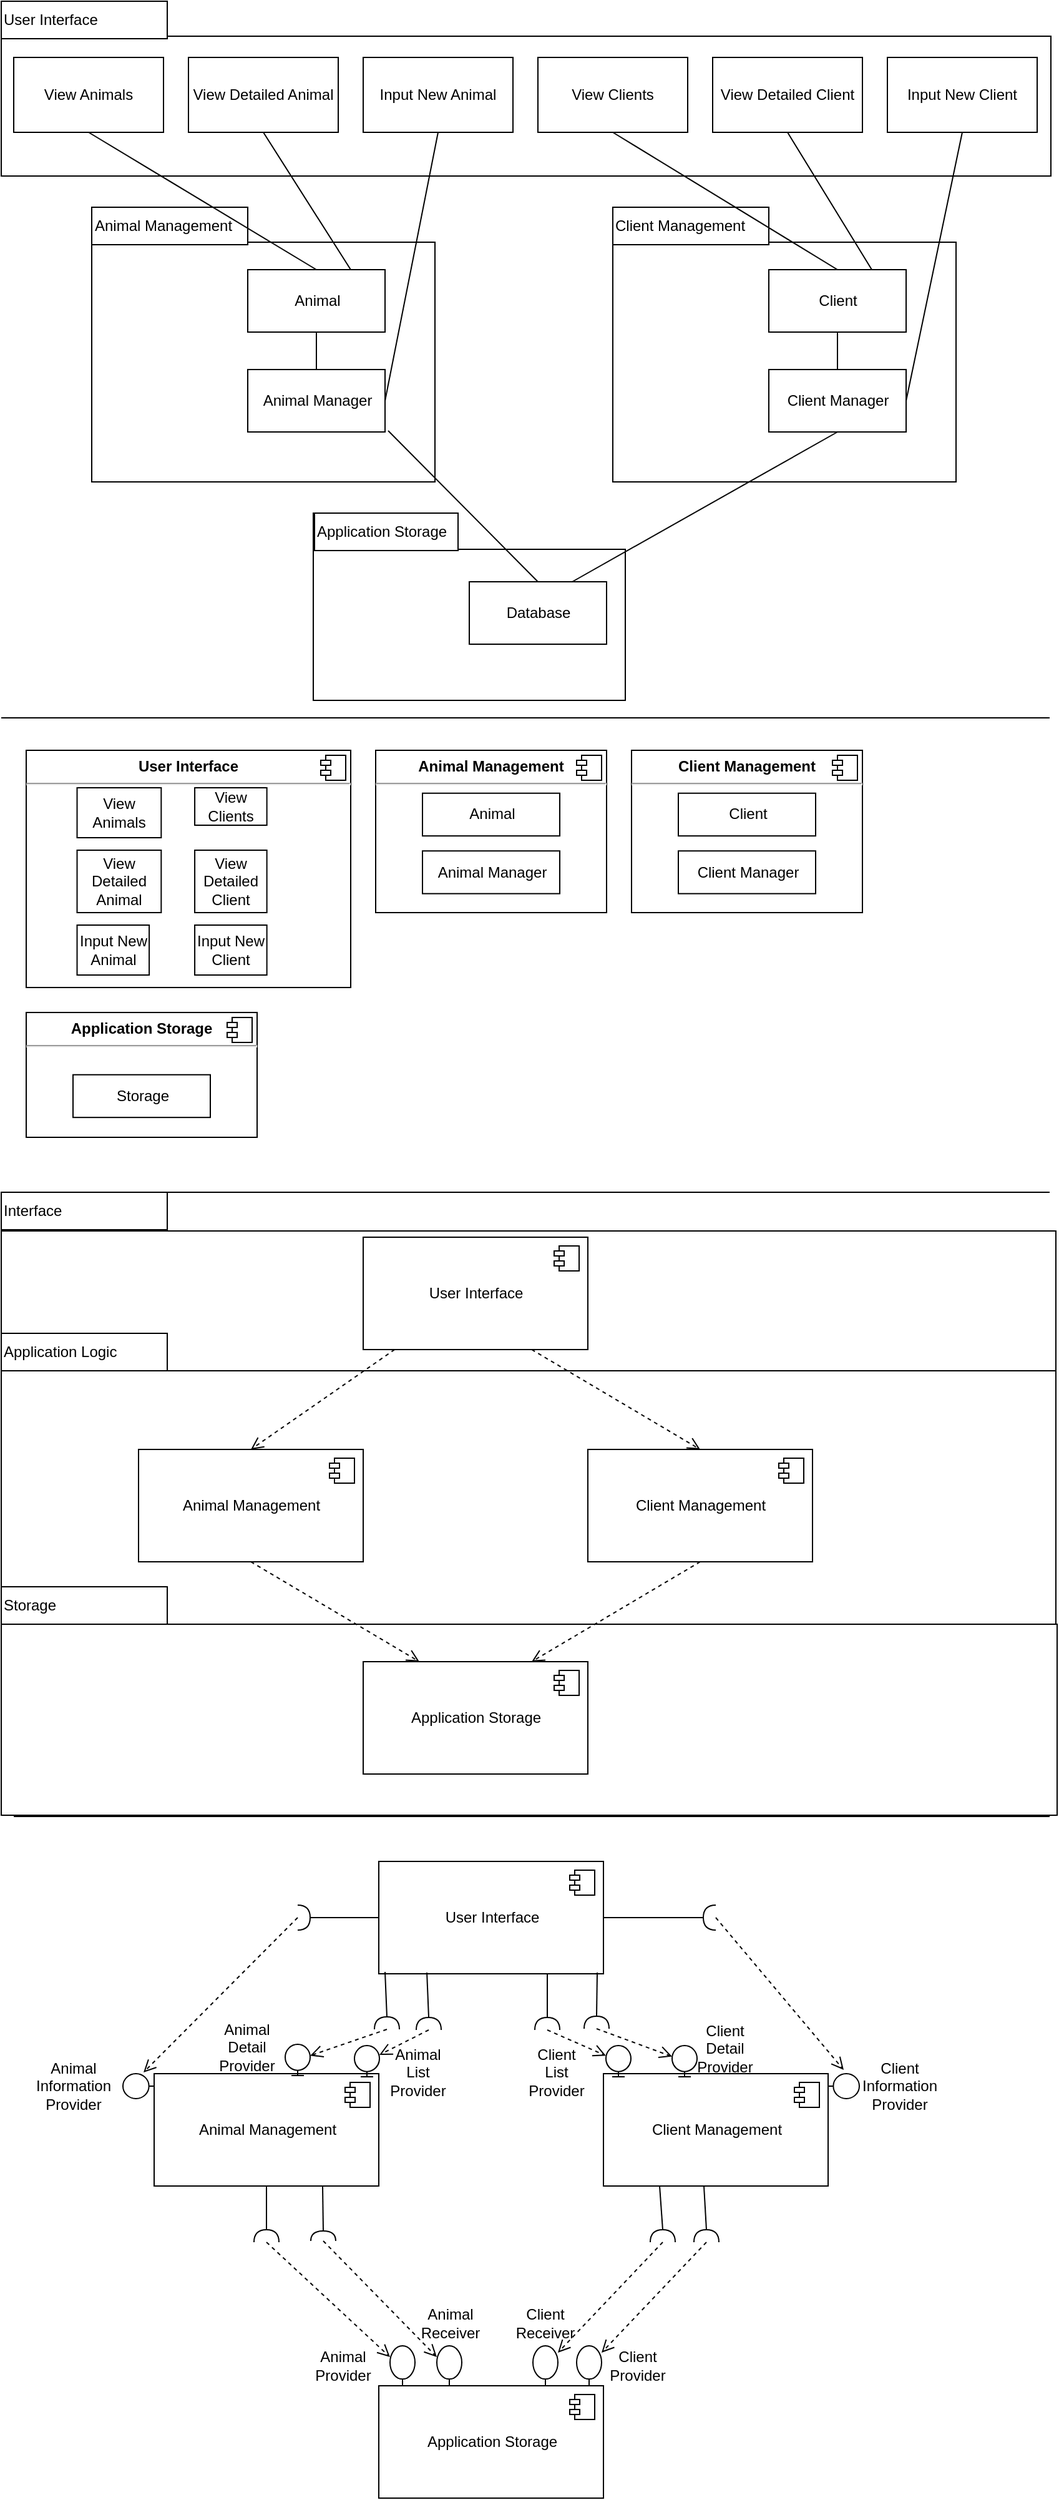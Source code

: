 <mxfile version="10.5.1" type="device"><diagram id="QTHQJ1G6XnDNxWV0pqQk" name="Page-1"><mxGraphModel dx="1394" dy="715" grid="1" gridSize="10" guides="1" tooltips="1" connect="1" arrows="1" fold="1" page="1" pageScale="1" pageWidth="850" pageHeight="1100" math="0" shadow="0"><root><mxCell id="0"/><mxCell id="1" parent="0"/><mxCell id="Rr_3MtnSStol-EzieoWa-6" value="" style="rounded=0;whiteSpace=wrap;html=1;" vertex="1" parent="1"><mxGeometry y="1300" width="846" height="153" as="geometry"/></mxCell><mxCell id="Rr_3MtnSStol-EzieoWa-5" value="" style="rounded=0;whiteSpace=wrap;html=1;" vertex="1" parent="1"><mxGeometry y="1097" width="845" height="203" as="geometry"/></mxCell><mxCell id="Rr_3MtnSStol-EzieoWa-1" value="" style="shape=folder;fontStyle=1;spacingTop=10;tabWidth=125;tabHeight=28;tabPosition=left;html=1;align=left;" vertex="1" parent="1"><mxGeometry y="957" width="845" height="140" as="geometry"/></mxCell><mxCell id="zeZt5y0yky9lsZSKO6K5-186" value="return" style="html=1;verticalAlign=bottom;endArrow=open;dashed=1;endSize=8;exitX=0;exitY=0.5;exitDx=0;exitDy=0;exitPerimeter=0;entryX=0.5;entryY=-0.15;entryDx=0;entryDy=0;entryPerimeter=0;" parent="1" source="zeZt5y0yky9lsZSKO6K5-178" target="zeZt5y0yky9lsZSKO6K5-181" edge="1"><mxGeometry x="0.689" y="-112" relative="1" as="geometry"><mxPoint x="258" y="1545" as="sourcePoint"/><mxPoint x="124" y="1679" as="targetPoint"/><mxPoint as="offset"/></mxGeometry></mxCell><mxCell id="zeZt5y0yky9lsZSKO6K5-185" value="return" style="html=1;verticalAlign=bottom;endArrow=open;dashed=1;endSize=8;exitX=0;exitY=0.5;exitDx=0;exitDy=0;exitPerimeter=0;entryX=0.34;entryY=1.05;entryDx=0;entryDy=0;entryPerimeter=0;" parent="1" source="zeZt5y0yky9lsZSKO6K5-182" target="zeZt5y0yky9lsZSKO6K5-184" edge="1"><mxGeometry x="1" y="69" relative="1" as="geometry"><mxPoint x="353" y="1635" as="sourcePoint"/><mxPoint x="290.5" y="1656.552" as="targetPoint"/><mxPoint x="-2" y="2" as="offset"/></mxGeometry></mxCell><mxCell id="zeZt5y0yky9lsZSKO6K5-165" value="return" style="html=1;verticalAlign=bottom;endArrow=open;dashed=1;endSize=8;exitX=0;exitY=0.5;exitDx=0;exitDy=0;exitPerimeter=0;" parent="1" source="zeZt5y0yky9lsZSKO6K5-166" target="zeZt5y0yky9lsZSKO6K5-167" edge="1"><mxGeometry x="1" y="67" relative="1" as="geometry"><mxPoint x="355.38" y="1505.5" as="sourcePoint"/><mxPoint x="240.5" y="1585.5" as="targetPoint"/><mxPoint x="-37" y="-3" as="offset"/></mxGeometry></mxCell><mxCell id="zeZt5y0yky9lsZSKO6K5-161" value="return" style="html=1;verticalAlign=bottom;endArrow=open;dashed=1;endSize=8;exitX=0;exitY=0.5;exitDx=0;exitDy=0;exitPerimeter=0;" parent="1" source="zeZt5y0yky9lsZSKO6K5-162" target="zeZt5y0yky9lsZSKO6K5-164" edge="1"><mxGeometry x="-1" y="96" relative="1" as="geometry"><mxPoint x="570.88" y="1505" as="sourcePoint"/><mxPoint x="456" y="1585" as="targetPoint"/><mxPoint x="-66" y="10" as="offset"/></mxGeometry></mxCell><mxCell id="zeZt5y0yky9lsZSKO6K5-157" value="return" style="html=1;verticalAlign=bottom;endArrow=open;dashed=1;endSize=8;exitX=0;exitY=0.5;exitDx=0;exitDy=0;exitPerimeter=0;" parent="1" source="zeZt5y0yky9lsZSKO6K5-158" target="zeZt5y0yky9lsZSKO6K5-160" edge="1"><mxGeometry x="1" y="70" relative="1" as="geometry"><mxPoint x="487.38" y="1760" as="sourcePoint"/><mxPoint x="372.5" y="1840" as="targetPoint"/><mxPoint x="-87" y="-4" as="offset"/></mxGeometry></mxCell><mxCell id="zeZt5y0yky9lsZSKO6K5-151" value="return" style="html=1;verticalAlign=bottom;endArrow=open;dashed=1;endSize=8;entryX=0.719;entryY=0;entryDx=0;entryDy=0;entryPerimeter=0;exitX=0;exitY=0.5;exitDx=0;exitDy=0;exitPerimeter=0;" parent="1" source="zeZt5y0yky9lsZSKO6K5-154" target="zeZt5y0yky9lsZSKO6K5-152" edge="1"><mxGeometry x="1" y="-87" relative="1" as="geometry"><mxPoint x="300" y="1810" as="sourcePoint"/><mxPoint x="233" y="1680" as="targetPoint"/><mxPoint x="111" y="-8" as="offset"/></mxGeometry></mxCell><mxCell id="zeZt5y0yky9lsZSKO6K5-144" value="return" style="html=1;verticalAlign=bottom;endArrow=open;dashed=1;endSize=8;exitX=0;exitY=0.5;exitDx=0;exitDy=0;exitPerimeter=0;" parent="1" source="zeZt5y0yky9lsZSKO6K5-145" target="zeZt5y0yky9lsZSKO6K5-146" edge="1"><mxGeometry x="1" y="70" relative="1" as="geometry"><mxPoint x="388.88" y="1506" as="sourcePoint"/><mxPoint x="274" y="1586" as="targetPoint"/><mxPoint x="-87" y="-4" as="offset"/></mxGeometry></mxCell><mxCell id="zeZt5y0yky9lsZSKO6K5-140" value="return" style="html=1;verticalAlign=bottom;endArrow=open;dashed=1;endSize=8;exitX=0;exitY=0.5;exitDx=0;exitDy=0;exitPerimeter=0;" parent="1" source="zeZt5y0yky9lsZSKO6K5-141" target="zeZt5y0yky9lsZSKO6K5-143" edge="1"><mxGeometry x="-1" y="66" relative="1" as="geometry"><mxPoint x="531.38" y="1506" as="sourcePoint"/><mxPoint x="416.5" y="1586" as="targetPoint"/><mxPoint x="-1" as="offset"/></mxGeometry></mxCell><mxCell id="zeZt5y0yky9lsZSKO6K5-141" value="" style="shape=requiredInterface;html=1;verticalLabelPosition=bottom;align=center;rotation=-90;" parent="1" vertex="1"><mxGeometry x="432.5" y="1610" width="10" height="20" as="geometry"/></mxCell><mxCell id="zeZt5y0yky9lsZSKO6K5-135" value="return" style="html=1;verticalAlign=bottom;endArrow=open;dashed=1;endSize=8;entryX=0.719;entryY=0;entryDx=0;entryDy=0;entryPerimeter=0;exitX=0;exitY=0.5;exitDx=0;exitDy=0;exitPerimeter=0;" parent="1" source="zeZt5y0yky9lsZSKO6K5-126" target="zeZt5y0yky9lsZSKO6K5-123" edge="1"><mxGeometry x="1" y="-87" relative="1" as="geometry"><mxPoint x="337.88" y="1590" as="sourcePoint"/><mxPoint x="223" y="1670" as="targetPoint"/><mxPoint x="111" y="-8" as="offset"/></mxGeometry></mxCell><mxCell id="zeZt5y0yky9lsZSKO6K5-134" value="return" style="html=1;verticalAlign=bottom;endArrow=open;dashed=1;endSize=8;exitX=0;exitY=0.5;exitDx=0;exitDy=0;exitPerimeter=0;" parent="1" source="zeZt5y0yky9lsZSKO6K5-129" target="zeZt5y0yky9lsZSKO6K5-133" edge="1"><mxGeometry x="1" y="70" relative="1" as="geometry"><mxPoint x="452.38" y="1760" as="sourcePoint"/><mxPoint x="337.5" y="1840" as="targetPoint"/><mxPoint x="-87" y="-4" as="offset"/></mxGeometry></mxCell><mxCell id="zeZt5y0yky9lsZSKO6K5-106" value="return" style="html=1;verticalAlign=bottom;endArrow=open;dashed=1;endSize=8;entryX=0.75;entryY=0;entryDx=0;entryDy=0;exitX=0.5;exitY=1;exitDx=0;exitDy=0;" parent="1" source="zeZt5y0yky9lsZSKO6K5-96" target="zeZt5y0yky9lsZSKO6K5-100" edge="1"><mxGeometry x="1" y="-67" relative="1" as="geometry"><mxPoint x="325.2" y="1090" as="sourcePoint"/><mxPoint x="210" y="1170" as="targetPoint"/><mxPoint x="-22" y="85" as="offset"/></mxGeometry></mxCell><mxCell id="zeZt5y0yky9lsZSKO6K5-107" value="return" style="html=1;verticalAlign=bottom;endArrow=open;dashed=1;endSize=8;entryX=0.25;entryY=0;entryDx=0;entryDy=0;exitX=0.5;exitY=1;exitDx=0;exitDy=0;" parent="1" source="zeZt5y0yky9lsZSKO6K5-98" target="zeZt5y0yky9lsZSKO6K5-100" edge="1"><mxGeometry x="1" y="-60" relative="1" as="geometry"><mxPoint x="335.2" y="1100" as="sourcePoint"/><mxPoint x="220" y="1180" as="targetPoint"/><mxPoint x="33" y="10" as="offset"/></mxGeometry></mxCell><mxCell id="zeZt5y0yky9lsZSKO6K5-105" value="return" style="html=1;verticalAlign=bottom;endArrow=open;dashed=1;endSize=8;entryX=0.5;entryY=0;entryDx=0;entryDy=0;exitX=0.75;exitY=1;exitDx=0;exitDy=0;" parent="1" source="zeZt5y0yky9lsZSKO6K5-94" target="zeZt5y0yky9lsZSKO6K5-96" edge="1"><mxGeometry x="1" y="-61" relative="1" as="geometry"><mxPoint x="325.2" y="1090" as="sourcePoint"/><mxPoint x="210" y="1170" as="targetPoint"/><mxPoint x="76" y="5" as="offset"/></mxGeometry></mxCell><mxCell id="zeZt5y0yky9lsZSKO6K5-104" value="return" style="html=1;verticalAlign=bottom;endArrow=open;dashed=1;endSize=8;entryX=0.5;entryY=0;entryDx=0;entryDy=0;" parent="1" source="zeZt5y0yky9lsZSKO6K5-94" target="zeZt5y0yky9lsZSKO6K5-98" edge="1"><mxGeometry x="1" y="-67" relative="1" as="geometry"><mxPoint x="90" y="1450" as="sourcePoint"/><mxPoint x="10" y="1450" as="targetPoint"/><mxPoint x="-22" y="85" as="offset"/></mxGeometry></mxCell><mxCell id="zeZt5y0yky9lsZSKO6K5-37" value="" style="shape=folder;fontStyle=1;spacingTop=10;tabWidth=125;tabHeight=28;tabPosition=left;html=1;align=left;" parent="1" vertex="1"><mxGeometry width="841" height="140" as="geometry"/></mxCell><mxCell id="zeZt5y0yky9lsZSKO6K5-38" value="User Interface" style="html=1;align=left;" parent="1" vertex="1"><mxGeometry width="133" height="30" as="geometry"/></mxCell><mxCell id="zeZt5y0yky9lsZSKO6K5-27" value="" style="shape=folder;fontStyle=1;spacingTop=10;tabWidth=125;tabHeight=28;tabPosition=left;html=1;align=left;" parent="1" vertex="1"><mxGeometry x="490" y="165" width="275" height="220" as="geometry"/></mxCell><mxCell id="zeZt5y0yky9lsZSKO6K5-28" value="Client Management" style="html=1;align=left;" parent="1" vertex="1"><mxGeometry x="490" y="165" width="125" height="30" as="geometry"/></mxCell><mxCell id="zeZt5y0yky9lsZSKO6K5-23" value="" style="shape=folder;fontStyle=1;spacingTop=10;tabWidth=125;tabHeight=28;tabPosition=left;html=1;align=left;" parent="1" vertex="1"><mxGeometry x="72.5" y="165" width="275" height="220" as="geometry"/></mxCell><mxCell id="zeZt5y0yky9lsZSKO6K5-1" value="View Animals" style="rounded=0;whiteSpace=wrap;html=1;" parent="1" vertex="1"><mxGeometry x="10" y="45" width="120" height="60" as="geometry"/></mxCell><mxCell id="zeZt5y0yky9lsZSKO6K5-2" value="View Detailed Animal" style="rounded=0;whiteSpace=wrap;html=1;" parent="1" vertex="1"><mxGeometry x="150" y="45" width="120" height="60" as="geometry"/></mxCell><mxCell id="zeZt5y0yky9lsZSKO6K5-3" value="Input New Animal" style="rounded=0;whiteSpace=wrap;html=1;" parent="1" vertex="1"><mxGeometry x="290" y="45" width="120" height="60" as="geometry"/></mxCell><mxCell id="zeZt5y0yky9lsZSKO6K5-4" value="View Clients" style="rounded=0;whiteSpace=wrap;html=1;" parent="1" vertex="1"><mxGeometry x="430" y="45" width="120" height="60" as="geometry"/></mxCell><mxCell id="zeZt5y0yky9lsZSKO6K5-5" value="View Detailed Client" style="rounded=0;whiteSpace=wrap;html=1;" parent="1" vertex="1"><mxGeometry x="570" y="45" width="120" height="60" as="geometry"/></mxCell><mxCell id="zeZt5y0yky9lsZSKO6K5-6" value="Input New Client" style="rounded=0;whiteSpace=wrap;html=1;" parent="1" vertex="1"><mxGeometry x="710" y="45" width="120" height="60" as="geometry"/></mxCell><mxCell id="zeZt5y0yky9lsZSKO6K5-10" value="Client" style="html=1;" parent="1" vertex="1"><mxGeometry x="615" y="215" width="110" height="50" as="geometry"/></mxCell><mxCell id="zeZt5y0yky9lsZSKO6K5-11" value="Client Manager" style="html=1;" parent="1" vertex="1"><mxGeometry x="615" y="295" width="110" height="50" as="geometry"/></mxCell><mxCell id="zeZt5y0yky9lsZSKO6K5-8" value="Animal Manager" style="html=1;" parent="1" vertex="1"><mxGeometry x="197.5" y="295" width="110" height="50" as="geometry"/></mxCell><mxCell id="zeZt5y0yky9lsZSKO6K5-9" value="Animal" style="html=1;" parent="1" vertex="1"><mxGeometry x="197.5" y="215" width="110" height="50" as="geometry"/></mxCell><mxCell id="zeZt5y0yky9lsZSKO6K5-24" value="Animal Management" style="html=1;align=left;" parent="1" vertex="1"><mxGeometry x="72.5" y="165" width="125" height="30" as="geometry"/></mxCell><mxCell id="zeZt5y0yky9lsZSKO6K5-29" value="" style="endArrow=none;html=1;entryX=0.5;entryY=1;entryDx=0;entryDy=0;exitX=0.5;exitY=0;exitDx=0;exitDy=0;" parent="1" source="zeZt5y0yky9lsZSKO6K5-9" target="zeZt5y0yky9lsZSKO6K5-1" edge="1"><mxGeometry width="50" height="50" relative="1" as="geometry"><mxPoint x="10" y="455" as="sourcePoint"/><mxPoint x="60" y="405" as="targetPoint"/></mxGeometry></mxCell><mxCell id="zeZt5y0yky9lsZSKO6K5-30" value="" style="endArrow=none;html=1;entryX=0.5;entryY=1;entryDx=0;entryDy=0;exitX=0.75;exitY=0;exitDx=0;exitDy=0;" parent="1" source="zeZt5y0yky9lsZSKO6K5-9" target="zeZt5y0yky9lsZSKO6K5-2" edge="1"><mxGeometry width="50" height="50" relative="1" as="geometry"><mxPoint x="10" y="455" as="sourcePoint"/><mxPoint x="60" y="405" as="targetPoint"/></mxGeometry></mxCell><mxCell id="zeZt5y0yky9lsZSKO6K5-31" value="" style="endArrow=none;html=1;entryX=0.5;entryY=1;entryDx=0;entryDy=0;exitX=1;exitY=0.5;exitDx=0;exitDy=0;" parent="1" source="zeZt5y0yky9lsZSKO6K5-8" target="zeZt5y0yky9lsZSKO6K5-3" edge="1"><mxGeometry width="50" height="50" relative="1" as="geometry"><mxPoint x="10" y="455" as="sourcePoint"/><mxPoint x="60" y="405" as="targetPoint"/></mxGeometry></mxCell><mxCell id="zeZt5y0yky9lsZSKO6K5-32" value="" style="endArrow=none;html=1;entryX=0.5;entryY=1;entryDx=0;entryDy=0;exitX=0.5;exitY=0;exitDx=0;exitDy=0;" parent="1" source="zeZt5y0yky9lsZSKO6K5-10" target="zeZt5y0yky9lsZSKO6K5-4" edge="1"><mxGeometry width="50" height="50" relative="1" as="geometry"><mxPoint x="10" y="455" as="sourcePoint"/><mxPoint x="60" y="405" as="targetPoint"/></mxGeometry></mxCell><mxCell id="zeZt5y0yky9lsZSKO6K5-33" value="" style="endArrow=none;html=1;entryX=0.5;entryY=0;entryDx=0;entryDy=0;exitX=0.5;exitY=1;exitDx=0;exitDy=0;" parent="1" source="zeZt5y0yky9lsZSKO6K5-9" target="zeZt5y0yky9lsZSKO6K5-8" edge="1"><mxGeometry width="50" height="50" relative="1" as="geometry"><mxPoint x="10" y="455" as="sourcePoint"/><mxPoint x="60" y="405" as="targetPoint"/></mxGeometry></mxCell><mxCell id="zeZt5y0yky9lsZSKO6K5-34" value="" style="endArrow=none;html=1;entryX=0.5;entryY=1;entryDx=0;entryDy=0;exitX=0.75;exitY=0;exitDx=0;exitDy=0;" parent="1" source="zeZt5y0yky9lsZSKO6K5-10" target="zeZt5y0yky9lsZSKO6K5-5" edge="1"><mxGeometry width="50" height="50" relative="1" as="geometry"><mxPoint x="10" y="455" as="sourcePoint"/><mxPoint x="60" y="405" as="targetPoint"/></mxGeometry></mxCell><mxCell id="zeZt5y0yky9lsZSKO6K5-35" value="" style="endArrow=none;html=1;entryX=0.5;entryY=1;entryDx=0;entryDy=0;exitX=1;exitY=0.5;exitDx=0;exitDy=0;" parent="1" source="zeZt5y0yky9lsZSKO6K5-11" target="zeZt5y0yky9lsZSKO6K5-6" edge="1"><mxGeometry width="50" height="50" relative="1" as="geometry"><mxPoint x="10" y="455" as="sourcePoint"/><mxPoint x="60" y="405" as="targetPoint"/></mxGeometry></mxCell><mxCell id="zeZt5y0yky9lsZSKO6K5-36" value="" style="endArrow=none;html=1;entryX=0.5;entryY=1;entryDx=0;entryDy=0;exitX=0.5;exitY=0;exitDx=0;exitDy=0;" parent="1" source="zeZt5y0yky9lsZSKO6K5-11" target="zeZt5y0yky9lsZSKO6K5-10" edge="1"><mxGeometry width="50" height="50" relative="1" as="geometry"><mxPoint x="10" y="455" as="sourcePoint"/><mxPoint x="60" y="405" as="targetPoint"/></mxGeometry></mxCell><mxCell id="zeZt5y0yky9lsZSKO6K5-39" value="" style="shape=folder;fontStyle=1;spacingTop=10;tabWidth=57;tabHeight=29;tabPosition=left;html=1;align=left;" parent="1" vertex="1"><mxGeometry x="250" y="410" width="250" height="150" as="geometry"/></mxCell><mxCell id="zeZt5y0yky9lsZSKO6K5-40" value="Application Storage" style="html=1;align=left;" parent="1" vertex="1"><mxGeometry x="251" y="410" width="115" height="30" as="geometry"/></mxCell><mxCell id="zeZt5y0yky9lsZSKO6K5-42" value="Database" style="html=1;align=center;" parent="1" vertex="1"><mxGeometry x="375" y="465" width="110" height="50" as="geometry"/></mxCell><mxCell id="zeZt5y0yky9lsZSKO6K5-43" value="" style="endArrow=none;html=1;entryX=0.5;entryY=0;entryDx=0;entryDy=0;" parent="1" target="zeZt5y0yky9lsZSKO6K5-42" edge="1"><mxGeometry width="50" height="50" relative="1" as="geometry"><mxPoint x="310" y="344" as="sourcePoint"/><mxPoint x="60" y="665" as="targetPoint"/></mxGeometry></mxCell><mxCell id="zeZt5y0yky9lsZSKO6K5-44" value="" style="endArrow=none;html=1;entryX=0.75;entryY=0;entryDx=0;entryDy=0;exitX=0.5;exitY=1;exitDx=0;exitDy=0;" parent="1" source="zeZt5y0yky9lsZSKO6K5-11" target="zeZt5y0yky9lsZSKO6K5-42" edge="1"><mxGeometry width="50" height="50" relative="1" as="geometry"><mxPoint x="10" y="785" as="sourcePoint"/><mxPoint x="60" y="735" as="targetPoint"/></mxGeometry></mxCell><mxCell id="zeZt5y0yky9lsZSKO6K5-45" value="" style="line;strokeWidth=1;fillColor=none;align=left;verticalAlign=middle;spacingTop=-1;spacingLeft=3;spacingRight=3;rotatable=0;labelPosition=right;points=[];portConstraint=eastwest;" parent="1" vertex="1"><mxGeometry y="570" width="840" height="8" as="geometry"/></mxCell><mxCell id="zeZt5y0yky9lsZSKO6K5-58" value="&lt;p style=&quot;margin: 0px ; margin-top: 6px ; text-align: center&quot;&gt;&lt;b&gt;User Interface&lt;/b&gt;&lt;/p&gt;&lt;hr&gt;&lt;p style=&quot;margin: 0px ; margin-left: 8px&quot;&gt;&lt;br&gt;&lt;/p&gt;" style="align=left;overflow=fill;html=1;" parent="1" vertex="1"><mxGeometry x="20" y="600" width="260" height="190" as="geometry"/></mxCell><mxCell id="zeZt5y0yky9lsZSKO6K5-59" value="" style="shape=component;jettyWidth=8;jettyHeight=4;" parent="zeZt5y0yky9lsZSKO6K5-58" vertex="1"><mxGeometry x="1" width="20" height="20" relative="1" as="geometry"><mxPoint x="-24" y="4" as="offset"/></mxGeometry></mxCell><mxCell id="zeZt5y0yky9lsZSKO6K5-60" value="View Animals" style="rounded=0;whiteSpace=wrap;html=1;" parent="zeZt5y0yky9lsZSKO6K5-58" vertex="1"><mxGeometry x="40.759" y="30" width="67.407" height="40" as="geometry"/></mxCell><mxCell id="zeZt5y0yky9lsZSKO6K5-61" value="View Clients" style="rounded=0;whiteSpace=wrap;html=1;" parent="zeZt5y0yky9lsZSKO6K5-58" vertex="1"><mxGeometry x="135.037" y="30" width="57.778" height="30" as="geometry"/></mxCell><mxCell id="zeZt5y0yky9lsZSKO6K5-62" value="View Detailed Animal" style="rounded=0;whiteSpace=wrap;html=1;" parent="zeZt5y0yky9lsZSKO6K5-58" vertex="1"><mxGeometry x="40.759" y="80" width="67.407" height="50" as="geometry"/></mxCell><mxCell id="zeZt5y0yky9lsZSKO6K5-63" value="View Detailed Client" style="rounded=0;whiteSpace=wrap;html=1;" parent="zeZt5y0yky9lsZSKO6K5-58" vertex="1"><mxGeometry x="135.037" y="80" width="57.778" height="50" as="geometry"/></mxCell><mxCell id="zeZt5y0yky9lsZSKO6K5-64" value="Input New Client" style="rounded=0;whiteSpace=wrap;html=1;" parent="zeZt5y0yky9lsZSKO6K5-58" vertex="1"><mxGeometry x="135.037" y="140" width="57.778" height="40" as="geometry"/></mxCell><mxCell id="zeZt5y0yky9lsZSKO6K5-65" value="Input New Animal" style="rounded=0;whiteSpace=wrap;html=1;" parent="zeZt5y0yky9lsZSKO6K5-58" vertex="1"><mxGeometry x="40.759" y="140" width="57.778" height="40" as="geometry"/></mxCell><mxCell id="zeZt5y0yky9lsZSKO6K5-74" value="&lt;p style=&quot;margin: 0px ; margin-top: 6px ; text-align: center&quot;&gt;&lt;b&gt;Animal Management&lt;/b&gt;&lt;/p&gt;&lt;hr&gt;&lt;p style=&quot;margin: 0px ; margin-left: 8px&quot;&gt;&lt;br&gt;&lt;/p&gt;" style="align=left;overflow=fill;html=1;" parent="1" vertex="1"><mxGeometry x="300" y="600" width="185" height="130" as="geometry"/></mxCell><mxCell id="zeZt5y0yky9lsZSKO6K5-75" value="" style="shape=component;jettyWidth=8;jettyHeight=4;" parent="zeZt5y0yky9lsZSKO6K5-74" vertex="1"><mxGeometry x="1" width="20" height="20" relative="1" as="geometry"><mxPoint x="-24" y="4" as="offset"/></mxGeometry></mxCell><mxCell id="zeZt5y0yky9lsZSKO6K5-82" value="Animal" style="html=1;" parent="zeZt5y0yky9lsZSKO6K5-74" vertex="1"><mxGeometry x="37.5" y="34.368" width="110" height="34.211" as="geometry"/></mxCell><mxCell id="zeZt5y0yky9lsZSKO6K5-83" value="Animal Manager" style="html=1;" parent="zeZt5y0yky9lsZSKO6K5-74" vertex="1"><mxGeometry x="37.5" y="80.605" width="110" height="34.211" as="geometry"/></mxCell><mxCell id="zeZt5y0yky9lsZSKO6K5-84" value="&lt;p style=&quot;margin: 0px ; margin-top: 6px ; text-align: center&quot;&gt;&lt;b&gt;Client Management&lt;/b&gt;&lt;/p&gt;&lt;hr&gt;&lt;p style=&quot;margin: 0px ; margin-left: 8px&quot;&gt;&lt;br&gt;&lt;/p&gt;" style="align=left;overflow=fill;html=1;" parent="1" vertex="1"><mxGeometry x="505" y="600" width="185" height="130" as="geometry"/></mxCell><mxCell id="zeZt5y0yky9lsZSKO6K5-85" value="" style="shape=component;jettyWidth=8;jettyHeight=4;" parent="zeZt5y0yky9lsZSKO6K5-84" vertex="1"><mxGeometry x="1" width="20" height="20" relative="1" as="geometry"><mxPoint x="-24" y="4" as="offset"/></mxGeometry></mxCell><mxCell id="zeZt5y0yky9lsZSKO6K5-86" value="Client" style="html=1;" parent="zeZt5y0yky9lsZSKO6K5-84" vertex="1"><mxGeometry x="37.5" y="34.368" width="110" height="34.211" as="geometry"/></mxCell><mxCell id="zeZt5y0yky9lsZSKO6K5-87" value="Client Manager" style="html=1;" parent="zeZt5y0yky9lsZSKO6K5-84" vertex="1"><mxGeometry x="37.5" y="80.605" width="110" height="34.211" as="geometry"/></mxCell><mxCell id="zeZt5y0yky9lsZSKO6K5-88" value="&lt;p style=&quot;margin: 0px ; margin-top: 6px ; text-align: center&quot;&gt;&lt;b&gt;Application Storage&lt;/b&gt;&lt;/p&gt;&lt;hr&gt;&lt;p style=&quot;margin: 0px ; margin-left: 8px&quot;&gt;&lt;br&gt;&lt;/p&gt;" style="align=left;overflow=fill;html=1;" parent="1" vertex="1"><mxGeometry x="20" y="810" width="185" height="100" as="geometry"/></mxCell><mxCell id="zeZt5y0yky9lsZSKO6K5-89" value="" style="shape=component;jettyWidth=8;jettyHeight=4;" parent="zeZt5y0yky9lsZSKO6K5-88" vertex="1"><mxGeometry x="1" width="20" height="20" relative="1" as="geometry"><mxPoint x="-24" y="4" as="offset"/></mxGeometry></mxCell><mxCell id="zeZt5y0yky9lsZSKO6K5-90" value="Storage" style="html=1;" parent="zeZt5y0yky9lsZSKO6K5-88" vertex="1"><mxGeometry x="37.5" y="49.868" width="110" height="34.211" as="geometry"/></mxCell><mxCell id="zeZt5y0yky9lsZSKO6K5-92" value="" style="line;strokeWidth=1;fillColor=none;align=left;verticalAlign=middle;spacingTop=-1;spacingLeft=3;spacingRight=3;rotatable=0;labelPosition=right;points=[];portConstraint=eastwest;" parent="1" vertex="1"><mxGeometry y="950" width="840" height="8" as="geometry"/></mxCell><mxCell id="zeZt5y0yky9lsZSKO6K5-96" value="Client Management&lt;br&gt;" style="html=1;align=center;" parent="1" vertex="1"><mxGeometry x="470" y="1160" width="180" height="90" as="geometry"/></mxCell><mxCell id="zeZt5y0yky9lsZSKO6K5-97" value="" style="shape=component;jettyWidth=8;jettyHeight=4;" parent="zeZt5y0yky9lsZSKO6K5-96" vertex="1"><mxGeometry x="1" width="20" height="20" relative="1" as="geometry"><mxPoint x="-27" y="7" as="offset"/></mxGeometry></mxCell><mxCell id="zeZt5y0yky9lsZSKO6K5-98" value="Animal Management&lt;br&gt;" style="html=1;align=center;" parent="1" vertex="1"><mxGeometry x="110" y="1160" width="180" height="90" as="geometry"/></mxCell><mxCell id="zeZt5y0yky9lsZSKO6K5-99" value="" style="shape=component;jettyWidth=8;jettyHeight=4;" parent="zeZt5y0yky9lsZSKO6K5-98" vertex="1"><mxGeometry x="1" width="20" height="20" relative="1" as="geometry"><mxPoint x="-27" y="7" as="offset"/></mxGeometry></mxCell><mxCell id="zeZt5y0yky9lsZSKO6K5-100" value="Application Storage" style="html=1;align=center;" parent="1" vertex="1"><mxGeometry x="290" y="1330" width="180" height="90" as="geometry"/></mxCell><mxCell id="zeZt5y0yky9lsZSKO6K5-101" value="" style="shape=component;jettyWidth=8;jettyHeight=4;" parent="zeZt5y0yky9lsZSKO6K5-100" vertex="1"><mxGeometry x="1" width="20" height="20" relative="1" as="geometry"><mxPoint x="-27" y="7" as="offset"/></mxGeometry></mxCell><mxCell id="zeZt5y0yky9lsZSKO6K5-108" value="" style="line;strokeWidth=1;fillColor=none;align=left;verticalAlign=middle;spacingTop=-1;spacingLeft=3;spacingRight=3;rotatable=0;labelPosition=right;points=[];portConstraint=eastwest;" parent="1" vertex="1"><mxGeometry x="10" y="1450" width="830" height="8" as="geometry"/></mxCell><mxCell id="zeZt5y0yky9lsZSKO6K5-113" value="User Interface" style="html=1;align=center;" parent="1" vertex="1"><mxGeometry x="302.5" y="1490" width="180" height="90" as="geometry"/></mxCell><mxCell id="zeZt5y0yky9lsZSKO6K5-114" value="" style="shape=component;jettyWidth=8;jettyHeight=4;" parent="zeZt5y0yky9lsZSKO6K5-113" vertex="1"><mxGeometry x="1" width="20" height="20" relative="1" as="geometry"><mxPoint x="-27" y="7" as="offset"/></mxGeometry></mxCell><mxCell id="zeZt5y0yky9lsZSKO6K5-115" value="Client Management&lt;br&gt;" style="html=1;align=center;" parent="1" vertex="1"><mxGeometry x="482.5" y="1660" width="180" height="90" as="geometry"/></mxCell><mxCell id="zeZt5y0yky9lsZSKO6K5-116" value="" style="shape=component;jettyWidth=8;jettyHeight=4;" parent="zeZt5y0yky9lsZSKO6K5-115" vertex="1"><mxGeometry x="1" width="20" height="20" relative="1" as="geometry"><mxPoint x="-27" y="7" as="offset"/></mxGeometry></mxCell><mxCell id="zeZt5y0yky9lsZSKO6K5-117" value="Animal Management&lt;br&gt;" style="html=1;align=center;" parent="1" vertex="1"><mxGeometry x="122.5" y="1660" width="180" height="90" as="geometry"/></mxCell><mxCell id="zeZt5y0yky9lsZSKO6K5-118" value="" style="shape=component;jettyWidth=8;jettyHeight=4;" parent="zeZt5y0yky9lsZSKO6K5-117" vertex="1"><mxGeometry x="1" width="20" height="20" relative="1" as="geometry"><mxPoint x="-27" y="7" as="offset"/></mxGeometry></mxCell><mxCell id="zeZt5y0yky9lsZSKO6K5-119" value="Application Storage" style="html=1;align=center;" parent="1" vertex="1"><mxGeometry x="302.5" y="1910" width="180" height="90" as="geometry"/></mxCell><mxCell id="zeZt5y0yky9lsZSKO6K5-120" value="" style="shape=component;jettyWidth=8;jettyHeight=4;" parent="zeZt5y0yky9lsZSKO6K5-119" vertex="1"><mxGeometry x="1" width="20" height="20" relative="1" as="geometry"><mxPoint x="-27" y="7" as="offset"/></mxGeometry></mxCell><mxCell id="zeZt5y0yky9lsZSKO6K5-123" value="" style="shape=umlBoundary;whiteSpace=wrap;html=1;align=center;rotation=-90;" parent="1" vertex="1"><mxGeometry x="305.5" y="1884" width="32" height="20" as="geometry"/></mxCell><mxCell id="zeZt5y0yky9lsZSKO6K5-126" value="" style="shape=requiredInterface;html=1;verticalLabelPosition=bottom;align=center;rotation=-90;" parent="1" vertex="1"><mxGeometry x="207.5" y="1780" width="10" height="20" as="geometry"/></mxCell><mxCell id="zeZt5y0yky9lsZSKO6K5-127" value="" style="endArrow=none;html=1;exitX=0.5;exitY=1;exitDx=0;exitDy=0;entryX=1;entryY=0.5;entryDx=0;entryDy=0;entryPerimeter=0;" parent="1" source="zeZt5y0yky9lsZSKO6K5-117" target="zeZt5y0yky9lsZSKO6K5-126" edge="1"><mxGeometry width="50" height="50" relative="1" as="geometry"><mxPoint x="10" y="2070" as="sourcePoint"/><mxPoint x="208" y="1790" as="targetPoint"/></mxGeometry></mxCell><mxCell id="zeZt5y0yky9lsZSKO6K5-129" value="" style="shape=requiredInterface;html=1;verticalLabelPosition=bottom;align=center;rotation=-90;" parent="1" vertex="1"><mxGeometry x="525" y="1780" width="10" height="20" as="geometry"/></mxCell><mxCell id="zeZt5y0yky9lsZSKO6K5-130" value="" style="endArrow=none;html=1;exitX=0.25;exitY=1;exitDx=0;exitDy=0;entryX=1;entryY=0.5;entryDx=0;entryDy=0;entryPerimeter=0;" parent="1" source="zeZt5y0yky9lsZSKO6K5-115" target="zeZt5y0yky9lsZSKO6K5-129" edge="1"><mxGeometry width="50" height="50" relative="1" as="geometry"><mxPoint x="223" y="1760" as="sourcePoint"/><mxPoint x="580" y="1780" as="targetPoint"/></mxGeometry></mxCell><mxCell id="zeZt5y0yky9lsZSKO6K5-133" value="" style="shape=umlBoundary;whiteSpace=wrap;html=1;align=center;rotation=-90;" parent="1" vertex="1"><mxGeometry x="420" y="1884" width="32" height="20" as="geometry"/></mxCell><mxCell id="zeZt5y0yky9lsZSKO6K5-142" value="" style="endArrow=none;html=1;exitX=0.75;exitY=1;exitDx=0;exitDy=0;entryX=1;entryY=0.5;entryDx=0;entryDy=0;entryPerimeter=0;" parent="1" source="zeZt5y0yky9lsZSKO6K5-113" target="zeZt5y0yky9lsZSKO6K5-141" edge="1"><mxGeometry width="50" height="50" relative="1" as="geometry"><mxPoint x="652" y="1496" as="sourcePoint"/><mxPoint x="659" y="1526" as="targetPoint"/></mxGeometry></mxCell><mxCell id="zeZt5y0yky9lsZSKO6K5-143" value="" style="shape=umlBoundary;whiteSpace=wrap;html=1;align=center;rotation=-90;" parent="1" vertex="1"><mxGeometry x="482" y="1640" width="25" height="20" as="geometry"/></mxCell><mxCell id="zeZt5y0yky9lsZSKO6K5-145" value="" style="shape=requiredInterface;html=1;verticalLabelPosition=bottom;align=center;rotation=-90;" parent="1" vertex="1"><mxGeometry x="337.5" y="1610" width="10" height="20" as="geometry"/></mxCell><mxCell id="zeZt5y0yky9lsZSKO6K5-146" value="" style="shape=umlBoundary;whiteSpace=wrap;html=1;align=center;rotation=-90;" parent="1" vertex="1"><mxGeometry x="280.5" y="1640" width="25" height="20" as="geometry"/></mxCell><mxCell id="zeZt5y0yky9lsZSKO6K5-147" value="" style="endArrow=none;html=1;exitX=0.214;exitY=0.989;exitDx=0;exitDy=0;entryX=1;entryY=0.5;entryDx=0;entryDy=0;entryPerimeter=0;exitPerimeter=0;" parent="1" source="zeZt5y0yky9lsZSKO6K5-113" target="zeZt5y0yky9lsZSKO6K5-145" edge="1"><mxGeometry width="50" height="50" relative="1" as="geometry"><mxPoint x="295.5" y="1580" as="sourcePoint"/><mxPoint x="516.5" y="1526" as="targetPoint"/></mxGeometry></mxCell><mxCell id="zeZt5y0yky9lsZSKO6K5-152" value="" style="shape=umlBoundary;whiteSpace=wrap;html=1;align=center;rotation=-90;" parent="1" vertex="1"><mxGeometry x="343" y="1884" width="32" height="20" as="geometry"/></mxCell><mxCell id="zeZt5y0yky9lsZSKO6K5-153" value="" style="endArrow=none;html=1;exitX=0.75;exitY=1;exitDx=0;exitDy=0;entryX=1;entryY=0.5;entryDx=0;entryDy=0;entryPerimeter=0;" parent="1" source="zeZt5y0yky9lsZSKO6K5-117" target="zeZt5y0yky9lsZSKO6K5-154" edge="1"><mxGeometry width="50" height="50" relative="1" as="geometry"><mxPoint x="223" y="1760" as="sourcePoint"/><mxPoint x="258" y="1780" as="targetPoint"/></mxGeometry></mxCell><mxCell id="zeZt5y0yky9lsZSKO6K5-154" value="" style="shape=requiredInterface;html=1;verticalLabelPosition=bottom;align=center;rotation=-90;" parent="1" vertex="1"><mxGeometry x="254" y="1780" width="8" height="20" as="geometry"/></mxCell><mxCell id="zeZt5y0yky9lsZSKO6K5-158" value="" style="shape=requiredInterface;html=1;verticalLabelPosition=bottom;align=center;rotation=-90;" parent="1" vertex="1"><mxGeometry x="560" y="1780" width="10" height="20" as="geometry"/></mxCell><mxCell id="zeZt5y0yky9lsZSKO6K5-159" value="" style="endArrow=none;html=1;exitX=0.25;exitY=1;exitDx=0;exitDy=0;entryX=1;entryY=0.5;entryDx=0;entryDy=0;entryPerimeter=0;" parent="1" target="zeZt5y0yky9lsZSKO6K5-158" edge="1"><mxGeometry width="50" height="50" relative="1" as="geometry"><mxPoint x="563" y="1750" as="sourcePoint"/><mxPoint x="615" y="1780" as="targetPoint"/></mxGeometry></mxCell><mxCell id="zeZt5y0yky9lsZSKO6K5-160" value="" style="shape=umlBoundary;whiteSpace=wrap;html=1;align=center;rotation=-90;" parent="1" vertex="1"><mxGeometry x="455" y="1884" width="32" height="20" as="geometry"/></mxCell><mxCell id="zeZt5y0yky9lsZSKO6K5-162" value="" style="shape=requiredInterface;html=1;verticalLabelPosition=bottom;align=center;rotation=-90;" parent="1" vertex="1"><mxGeometry x="472" y="1609" width="10" height="20" as="geometry"/></mxCell><mxCell id="zeZt5y0yky9lsZSKO6K5-163" value="" style="endArrow=none;html=1;exitX=0.75;exitY=1;exitDx=0;exitDy=0;entryX=1;entryY=0.5;entryDx=0;entryDy=0;entryPerimeter=0;" parent="1" target="zeZt5y0yky9lsZSKO6K5-162" edge="1"><mxGeometry width="50" height="50" relative="1" as="geometry"><mxPoint x="477.5" y="1579" as="sourcePoint"/><mxPoint x="698.5" y="1525" as="targetPoint"/></mxGeometry></mxCell><mxCell id="zeZt5y0yky9lsZSKO6K5-164" value="" style="shape=umlBoundary;whiteSpace=wrap;html=1;align=center;rotation=-90;" parent="1" vertex="1"><mxGeometry x="535" y="1640" width="25" height="20" as="geometry"/></mxCell><mxCell id="zeZt5y0yky9lsZSKO6K5-166" value="" style="shape=requiredInterface;html=1;verticalLabelPosition=bottom;align=center;rotation=-90;" parent="1" vertex="1"><mxGeometry x="304" y="1609.5" width="10" height="20" as="geometry"/></mxCell><mxCell id="zeZt5y0yky9lsZSKO6K5-167" value="" style="shape=umlBoundary;whiteSpace=wrap;html=1;align=center;rotation=-90;" parent="1" vertex="1"><mxGeometry x="225" y="1639" width="25" height="20" as="geometry"/></mxCell><mxCell id="zeZt5y0yky9lsZSKO6K5-168" value="" style="endArrow=none;html=1;exitX=0.214;exitY=0.989;exitDx=0;exitDy=0;entryX=1;entryY=0.5;entryDx=0;entryDy=0;entryPerimeter=0;exitPerimeter=0;" parent="1" target="zeZt5y0yky9lsZSKO6K5-166" edge="1"><mxGeometry width="50" height="50" relative="1" as="geometry"><mxPoint x="307.5" y="1578.5" as="sourcePoint"/><mxPoint x="483" y="1525.5" as="targetPoint"/></mxGeometry></mxCell><mxCell id="zeZt5y0yky9lsZSKO6K5-169" value="Client Detail Provider" style="text;html=1;strokeColor=none;fillColor=none;align=center;verticalAlign=middle;whiteSpace=wrap;rounded=0;" parent="1" vertex="1"><mxGeometry x="560" y="1630" width="40" height="20" as="geometry"/></mxCell><mxCell id="zeZt5y0yky9lsZSKO6K5-170" value="Animal Provider" style="text;html=1;strokeColor=none;fillColor=none;align=center;verticalAlign=middle;whiteSpace=wrap;rounded=0;" parent="1" vertex="1"><mxGeometry x="254" y="1884" width="40" height="20" as="geometry"/></mxCell><mxCell id="zeZt5y0yky9lsZSKO6K5-171" value="Animal Receiver" style="text;html=1;strokeColor=none;fillColor=none;align=center;verticalAlign=middle;whiteSpace=wrap;rounded=0;" parent="1" vertex="1"><mxGeometry x="340" y="1850" width="40" height="20" as="geometry"/></mxCell><mxCell id="zeZt5y0yky9lsZSKO6K5-172" value="Client Provider" style="text;html=1;strokeColor=none;fillColor=none;align=center;verticalAlign=middle;whiteSpace=wrap;rounded=0;" parent="1" vertex="1"><mxGeometry x="490" y="1884" width="40" height="20" as="geometry"/></mxCell><mxCell id="zeZt5y0yky9lsZSKO6K5-173" value="Client Receiver" style="text;html=1;strokeColor=none;fillColor=none;align=center;verticalAlign=middle;whiteSpace=wrap;rounded=0;" parent="1" vertex="1"><mxGeometry x="416" y="1850" width="40" height="20" as="geometry"/></mxCell><mxCell id="zeZt5y0yky9lsZSKO6K5-174" value="Animal List Provider" style="text;html=1;strokeColor=none;fillColor=none;align=center;verticalAlign=middle;whiteSpace=wrap;rounded=0;" parent="1" vertex="1"><mxGeometry x="314" y="1649" width="40" height="20" as="geometry"/></mxCell><mxCell id="zeZt5y0yky9lsZSKO6K5-175" value="Client List Provider" style="text;html=1;strokeColor=none;fillColor=none;align=center;verticalAlign=middle;whiteSpace=wrap;rounded=0;" parent="1" vertex="1"><mxGeometry x="425" y="1649" width="40" height="20" as="geometry"/></mxCell><mxCell id="zeZt5y0yky9lsZSKO6K5-176" value="Animal Detail Provider" style="text;html=1;strokeColor=none;fillColor=none;align=center;verticalAlign=middle;whiteSpace=wrap;rounded=0;" parent="1" vertex="1"><mxGeometry x="177" y="1629" width="40" height="20" as="geometry"/></mxCell><mxCell id="zeZt5y0yky9lsZSKO6K5-178" value="" style="shape=requiredInterface;html=1;verticalLabelPosition=bottom;align=center;rotation=-180;" parent="1" vertex="1"><mxGeometry x="562.5" y="1525" width="10" height="20" as="geometry"/></mxCell><mxCell id="zeZt5y0yky9lsZSKO6K5-179" value="" style="endArrow=none;html=1;entryX=1;entryY=0.5;entryDx=0;entryDy=0;exitX=1;exitY=0.5;exitDx=0;exitDy=0;exitPerimeter=0;" parent="1" source="zeZt5y0yky9lsZSKO6K5-178" target="zeZt5y0yky9lsZSKO6K5-113" edge="1"><mxGeometry width="50" height="50" relative="1" as="geometry"><mxPoint x="10" y="2070" as="sourcePoint"/><mxPoint x="60" y="2020" as="targetPoint"/></mxGeometry></mxCell><mxCell id="zeZt5y0yky9lsZSKO6K5-181" value="" style="shape=umlBoundary;whiteSpace=wrap;html=1;align=center;rotation=0;" parent="1" vertex="1"><mxGeometry x="662.5" y="1660" width="25" height="20" as="geometry"/></mxCell><mxCell id="zeZt5y0yky9lsZSKO6K5-182" value="" style="shape=requiredInterface;html=1;verticalLabelPosition=bottom;align=center;rotation=0;" parent="1" vertex="1"><mxGeometry x="237.5" y="1525" width="10" height="20" as="geometry"/></mxCell><mxCell id="zeZt5y0yky9lsZSKO6K5-183" value="" style="endArrow=none;html=1;entryX=0;entryY=0.5;entryDx=0;entryDy=0;exitX=1;exitY=0.5;exitDx=0;exitDy=0;exitPerimeter=0;" parent="1" source="zeZt5y0yky9lsZSKO6K5-182" target="zeZt5y0yky9lsZSKO6K5-113" edge="1"><mxGeometry width="50" height="50" relative="1" as="geometry"><mxPoint x="10" y="2070" as="sourcePoint"/><mxPoint x="60" y="2020" as="targetPoint"/></mxGeometry></mxCell><mxCell id="zeZt5y0yky9lsZSKO6K5-184" value="" style="shape=umlBoundary;whiteSpace=wrap;html=1;align=center;rotation=-180;" parent="1" vertex="1"><mxGeometry x="97.5" y="1660" width="25" height="20" as="geometry"/></mxCell><mxCell id="zeZt5y0yky9lsZSKO6K5-187" value="Animal Information Provider" style="text;html=1;strokeColor=none;fillColor=none;align=center;verticalAlign=middle;whiteSpace=wrap;rounded=0;" parent="1" vertex="1"><mxGeometry x="37.5" y="1660" width="40" height="20" as="geometry"/></mxCell><mxCell id="zeZt5y0yky9lsZSKO6K5-188" value="Client Information Provider" style="text;html=1;strokeColor=none;fillColor=none;align=center;verticalAlign=middle;whiteSpace=wrap;rounded=0;" parent="1" vertex="1"><mxGeometry x="700" y="1660" width="40" height="20" as="geometry"/></mxCell><mxCell id="Rr_3MtnSStol-EzieoWa-2" value="Interface" style="html=1;align=left;" vertex="1" parent="1"><mxGeometry y="954" width="133" height="30" as="geometry"/></mxCell><mxCell id="zeZt5y0yky9lsZSKO6K5-94" value="User Interface" style="html=1;align=center;" parent="1" vertex="1"><mxGeometry x="290" y="990" width="180" height="90" as="geometry"/></mxCell><mxCell id="zeZt5y0yky9lsZSKO6K5-95" value="" style="shape=component;jettyWidth=8;jettyHeight=4;" parent="zeZt5y0yky9lsZSKO6K5-94" vertex="1"><mxGeometry x="1" width="20" height="20" relative="1" as="geometry"><mxPoint x="-27" y="7" as="offset"/></mxGeometry></mxCell><mxCell id="Rr_3MtnSStol-EzieoWa-7" value="Application Logic" style="html=1;align=left;" vertex="1" parent="1"><mxGeometry y="1067" width="133" height="30" as="geometry"/></mxCell><mxCell id="Rr_3MtnSStol-EzieoWa-8" value="Storage" style="html=1;align=left;" vertex="1" parent="1"><mxGeometry y="1270" width="133" height="30" as="geometry"/></mxCell></root></mxGraphModel></diagram></mxfile>